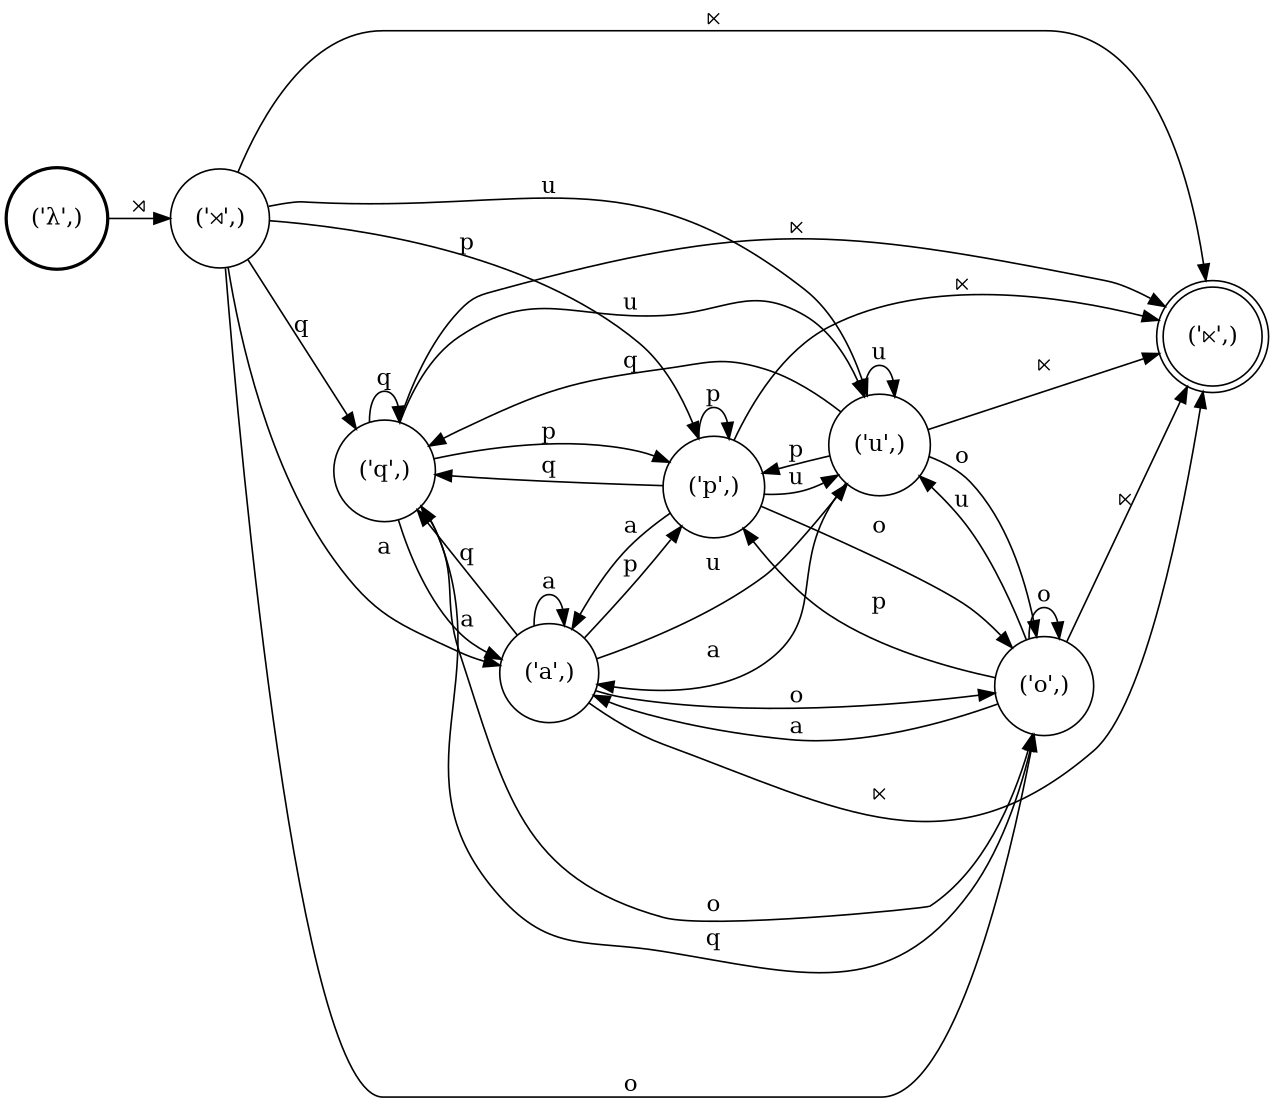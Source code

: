 digraph FST {
rankdir = LR;
size = "8.5,11";
center = 1;
orientation = Portrait;
ranksep = "0.4";
nodesep = "0.25";
0 [label = "('λ',)", shape = circle, style = bold, fontsize = 14]
	0 -> 1 [label = "⋊", fontsize = 14];
1 [label = "('⋊',)", shape = circle, style = solid, fontsize = 14]
	1 -> 2 [label = "q", fontsize = 14];
	1 -> 3 [label = "a", fontsize = 14];
	1 -> 4 [label = "p", fontsize = 14];
	1 -> 5 [label = "o", fontsize = 14];
	1 -> 6 [label = "u", fontsize = 14];
	1 -> 7 [label = "⋉", fontsize = 14];
2 [label = "('q',)", shape = circle, style = solid, fontsize = 14]
	2 -> 2 [label = "q", fontsize = 14];
	2 -> 3 [label = "a", fontsize = 14];
	2 -> 4 [label = "p", fontsize = 14];
	2 -> 5 [label = "o", fontsize = 14];
	2 -> 6 [label = "u", fontsize = 14];
	2 -> 7 [label = "⋉", fontsize = 14];
3 [label = "('a',)", shape = circle, style = solid, fontsize = 14]
	3 -> 2 [label = "q", fontsize = 14];
	3 -> 3 [label = "a", fontsize = 14];
	3 -> 4 [label = "p", fontsize = 14];
	3 -> 5 [label = "o", fontsize = 14];
	3 -> 6 [label = "u", fontsize = 14];
	3 -> 7 [label = "⋉", fontsize = 14];
4 [label = "('p',)", shape = circle, style = solid, fontsize = 14]
	4 -> 2 [label = "q", fontsize = 14];
	4 -> 3 [label = "a", fontsize = 14];
	4 -> 4 [label = "p", fontsize = 14];
	4 -> 5 [label = "o", fontsize = 14];
	4 -> 6 [label = "u", fontsize = 14];
	4 -> 7 [label = "⋉", fontsize = 14];
5 [label = "('o',)", shape = circle, style = solid, fontsize = 14]
	5 -> 2 [label = "q", fontsize = 14];
	5 -> 3 [label = "a", fontsize = 14];
	5 -> 4 [label = "p", fontsize = 14];
	5 -> 5 [label = "o", fontsize = 14];
	5 -> 6 [label = "u", fontsize = 14];
	5 -> 7 [label = "⋉", fontsize = 14];
6 [label = "('u',)", shape = circle, style = solid, fontsize = 14]
	6 -> 2 [label = "q", fontsize = 14];
	6 -> 3 [label = "a", fontsize = 14];
	6 -> 4 [label = "p", fontsize = 14];
	6 -> 5 [label = "o", fontsize = 14];
	6 -> 6 [label = "u", fontsize = 14];
	6 -> 7 [label = "⋉", fontsize = 14];
7 [label = "('⋉',)", shape = doublecircle, style = solid, fontsize = 14]
}
